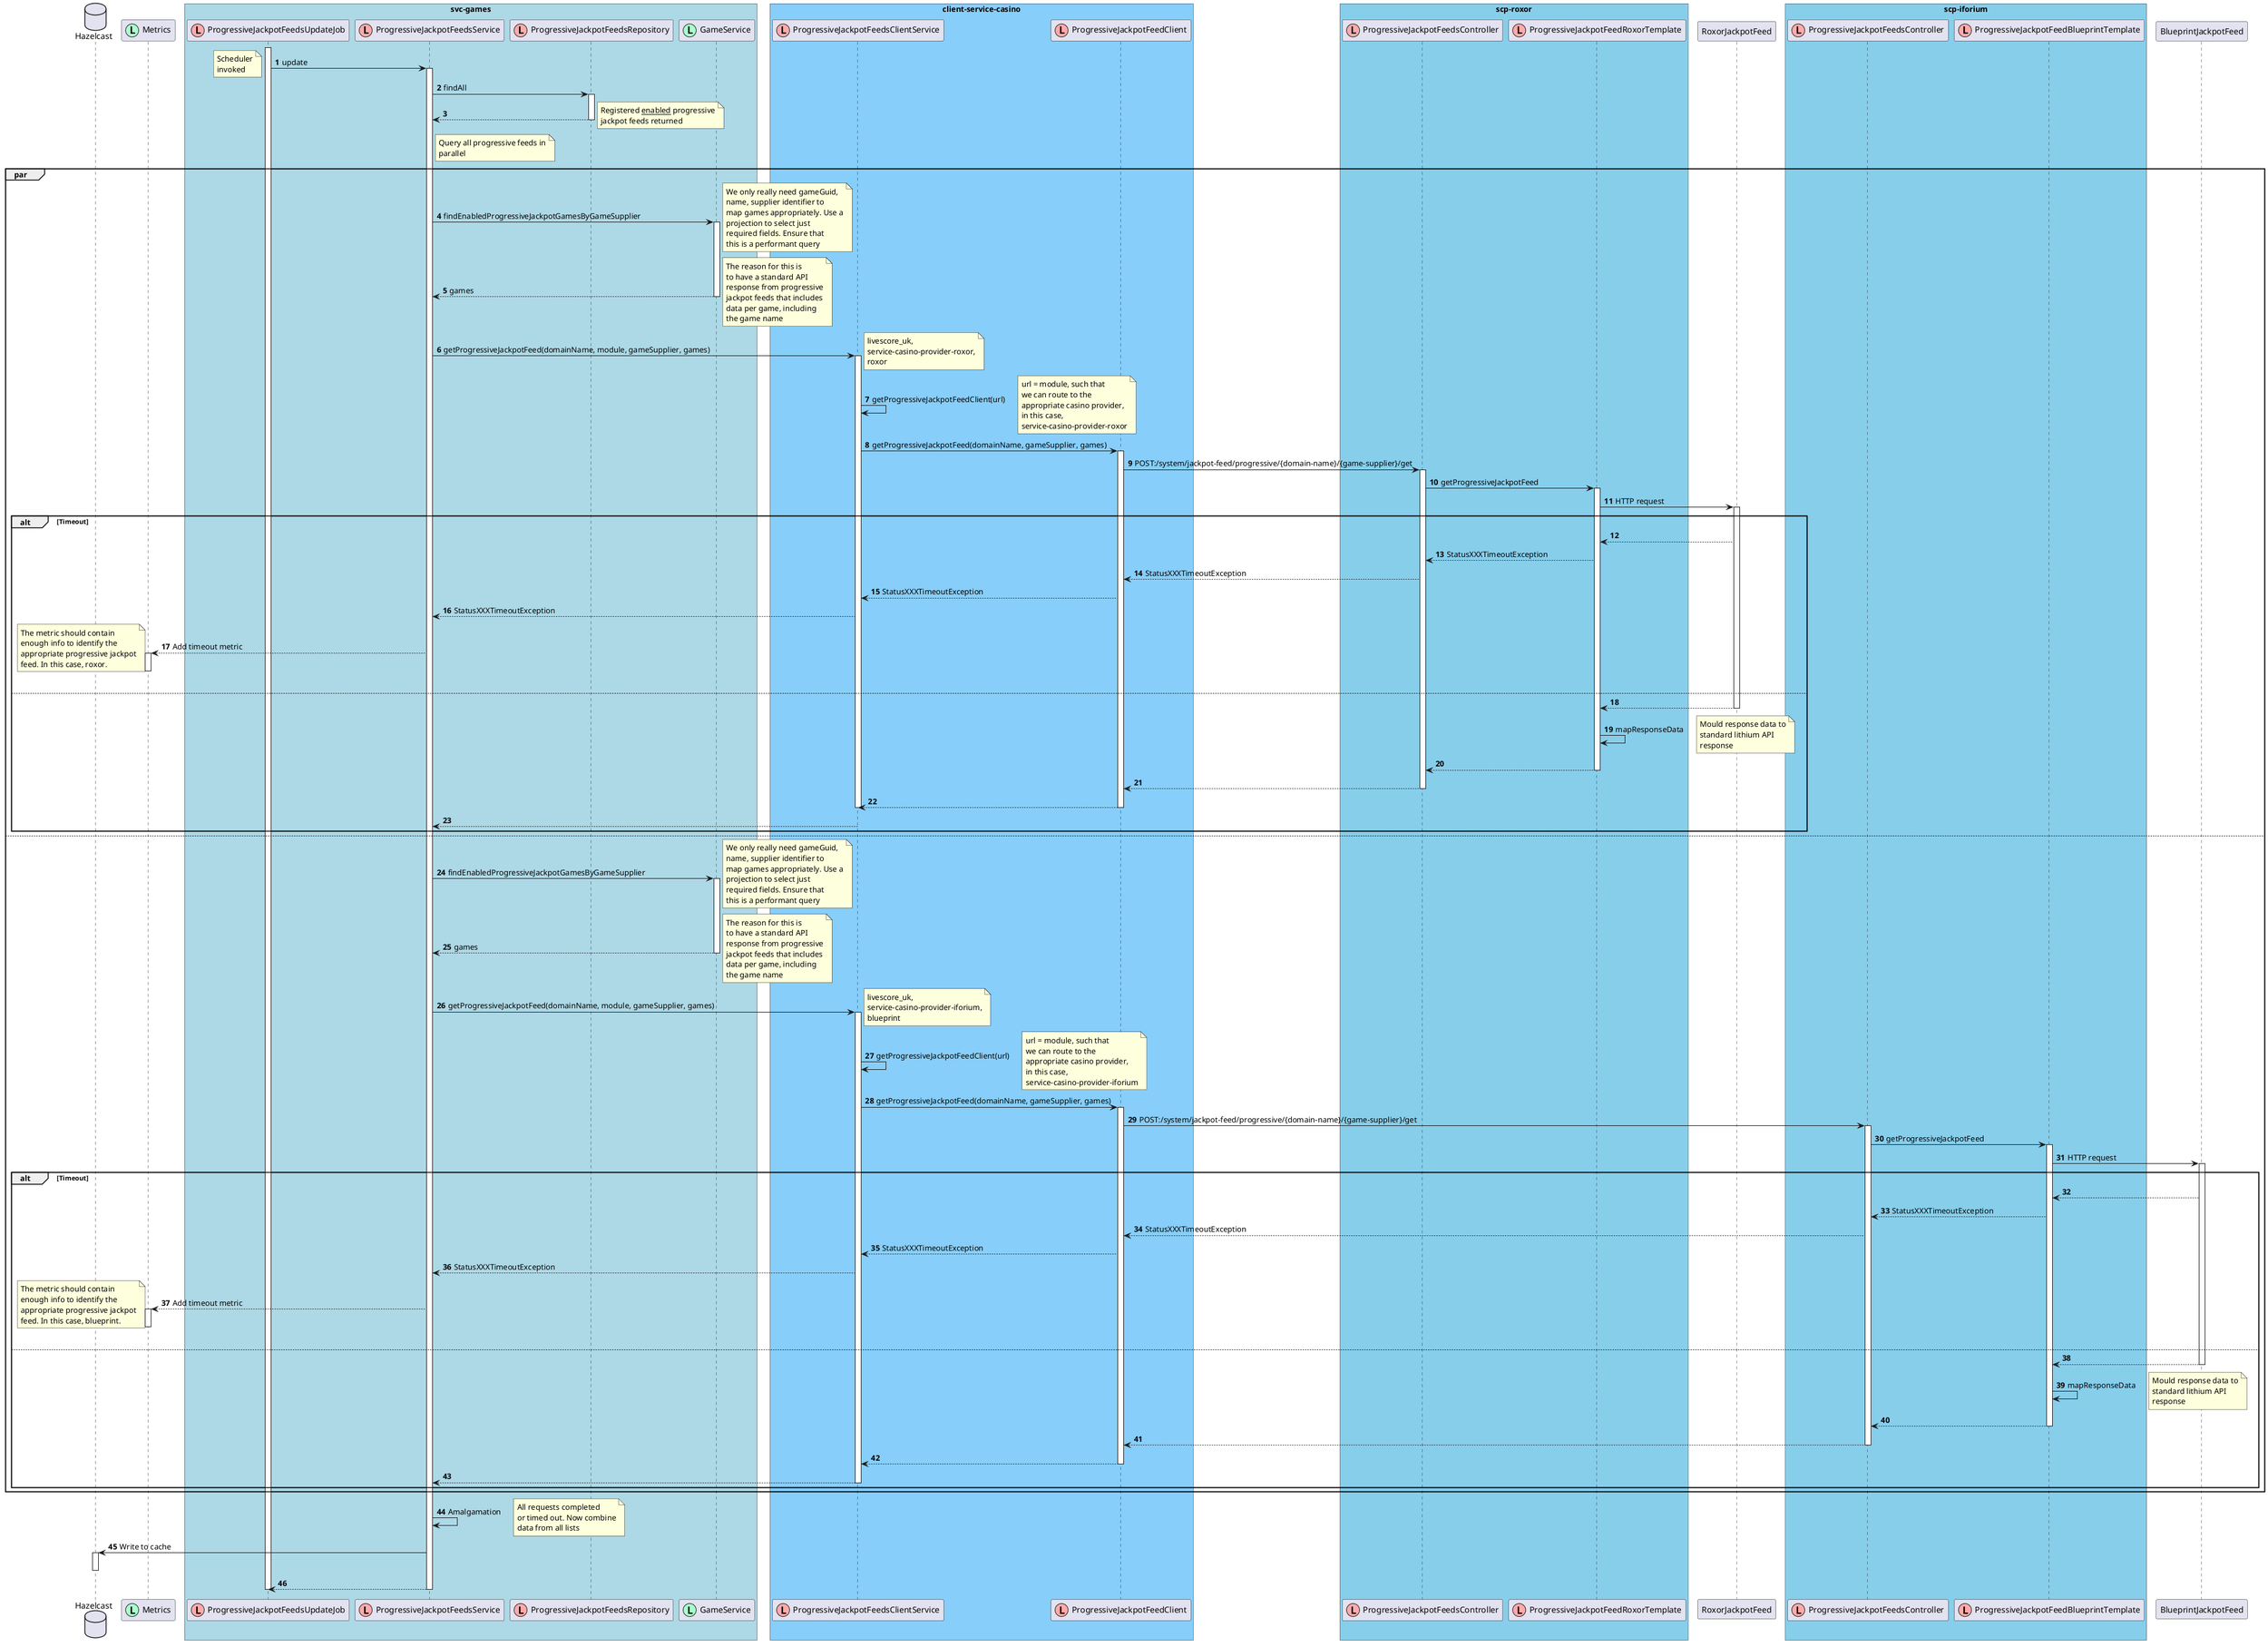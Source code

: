 [plantuml]
----
@startuml

!define p(name, alias) participant "name" as alias << (L,#AAFFCC) >>
!define q(name, alias) queue "name" as alias << (L,#AAFFCC) >>
!define pn(name, alias) participant "name" as alias << (L,#FFAAAA) >>

skinparam BoxPadding 10
autonumber

database Hazelcast as hz
p("Metrics", metrics)

box "svc-games" #LightBlue
pn("ProgressiveJackpotFeedsUpdateJob", jfuj)
pn("ProgressiveJackpotFeedsService", jfs)
pn("ProgressiveJackpotFeedsRepository", jfr)
p("GameService", gs)
end box

box "client-service-casino" #LightSkyBlue
pn("ProgressiveJackpotFeedsClientService", jfcs)
pn("ProgressiveJackpotFeedClient", jfc)
end box

box "scp-roxor" #SkyBlue
pn("ProgressiveJackpotFeedsController", scprjfc)
pn("ProgressiveJackpotFeedRoxorTemplate", jfrt)
end box

participant "RoxorJackpotFeed" as extrjf

box "scp-iforium" #SkyBlue
pn("ProgressiveJackpotFeedsController", scpijfc)
pn("ProgressiveJackpotFeedBlueprintTemplate", jfbt)
end box

participant "BlueprintJackpotFeed" as extbjf

activate jfuj
jfuj -> jfs: update
note left
Scheduler
invoked
end note
activate jfs
jfs -> jfr: findAll
activate jfr
jfr --> jfs
deactivate jfr
note right
Registered __enabled__ progressive
jackpot feeds returned
end note
note right of jfs
Query all progressive feeds in
parallel
end note
par
jfs -> gs: findEnabledProgressiveJackpotGamesByGameSupplier
note right
We only really need gameGuid,
name, supplier identifier to
map games appropriately. Use a
projection to select just
required fields. Ensure that
this is a performant query
end note
activate gs
gs --> jfs: games
note right
The reason for this is
to have a standard API
response from progressive
jackpot feeds that includes
data per game, including
the game name
end note
deactivate gs
jfs -> jfcs: getProgressiveJackpotFeed(domainName, module, gameSupplier, games)
note right
livescore_uk,
service-casino-provider-roxor,
roxor
end note
activate jfcs
jfcs -> jfcs: getProgressiveJackpotFeedClient(url)
note right
url = module, such that
we can route to the
appropriate casino provider,
in this case,
service-casino-provider-roxor
end note
jfcs -> jfc: getProgressiveJackpotFeed(domainName, gameSupplier, games)
activate jfc
jfc -> scprjfc: POST:/system/jackpot-feed/progressive/{domain-name}/{game-supplier}/get
activate scprjfc
scprjfc -> jfrt: getProgressiveJackpotFeed
activate jfrt
jfrt -> extrjf: HTTP request
activate extrjf
alt Timeout
extrjf --> jfrt
jfrt --> scprjfc: StatusXXXTimeoutException
scprjfc --> jfc: StatusXXXTimeoutException
jfc --> jfcs: StatusXXXTimeoutException
jfcs --> jfs: StatusXXXTimeoutException
jfs --> metrics: Add timeout metric
activate metrics
deactivate metrics
note left
The metric should contain
enough info to identify the
appropriate progressive jackpot
feed. In this case, roxor.
end note
else
extrjf --> jfrt
deactivate extrjf
jfrt -> jfrt: mapResponseData
note right
Mould response data to
standard lithium API
response
end note
jfrt --> scprjfc
deactivate jfrt
scprjfc --> jfc
deactivate scprjfc
jfc --> jfcs
deactivate jfc
deactivate jfcs
jfcs --> jfs
end
else
jfs -> gs: findEnabledProgressiveJackpotGamesByGameSupplier
note right
We only really need gameGuid,
name, supplier identifier to
map games appropriately. Use a
projection to select just
required fields. Ensure that
this is a performant query
end note
activate gs
gs --> jfs: games
note right
The reason for this is
to have a standard API
response from progressive
jackpot feeds that includes
data per game, including
the game name
end note
deactivate gs
jfs -> jfcs: getProgressiveJackpotFeed(domainName, module, gameSupplier, games)
note right
livescore_uk,
service-casino-provider-iforium,
blueprint
end note
activate jfcs
jfcs -> jfcs: getProgressiveJackpotFeedClient(url)
note right
url = module, such that
we can route to the
appropriate casino provider,
in this case,
service-casino-provider-iforium
end note
jfcs -> jfc: getProgressiveJackpotFeed(domainName, gameSupplier, games)
activate jfc
jfc -> scpijfc: POST:/system/jackpot-feed/progressive/{domain-name}/{game-supplier}/get
activate scpijfc
scpijfc -> jfbt: getProgressiveJackpotFeed
activate jfbt
jfbt -> extbjf: HTTP request
activate extbjf
alt Timeout
extbjf --> jfbt
jfbt --> scpijfc: StatusXXXTimeoutException
scpijfc --> jfc: StatusXXXTimeoutException
jfc --> jfcs: StatusXXXTimeoutException
jfcs --> jfs: StatusXXXTimeoutException
jfs --> metrics: Add timeout metric
activate metrics
deactivate metrics
note left
The metric should contain
enough info to identify the
appropriate progressive jackpot
feed. In this case, blueprint.
end note
else
extbjf --> jfbt
deactivate extbjf
jfbt -> jfbt: mapResponseData
note right
Mould response data to
standard lithium API
response
end note
jfbt --> scpijfc
deactivate jfbt
scpijfc --> jfc
deactivate scpijfc
jfc --> jfcs
deactivate jfc
jfcs --> jfs
deactivate jfcs
end
end
jfs -> jfs: Amalgamation
note right
All requests completed
or timed out. Now combine
data from all lists
end note
jfs -> hz: Write to cache
activate hz
deactivate hz
jfs --> jfuj
deactivate jfs
deactivate jfuj

@enduml
----
[plantuml]